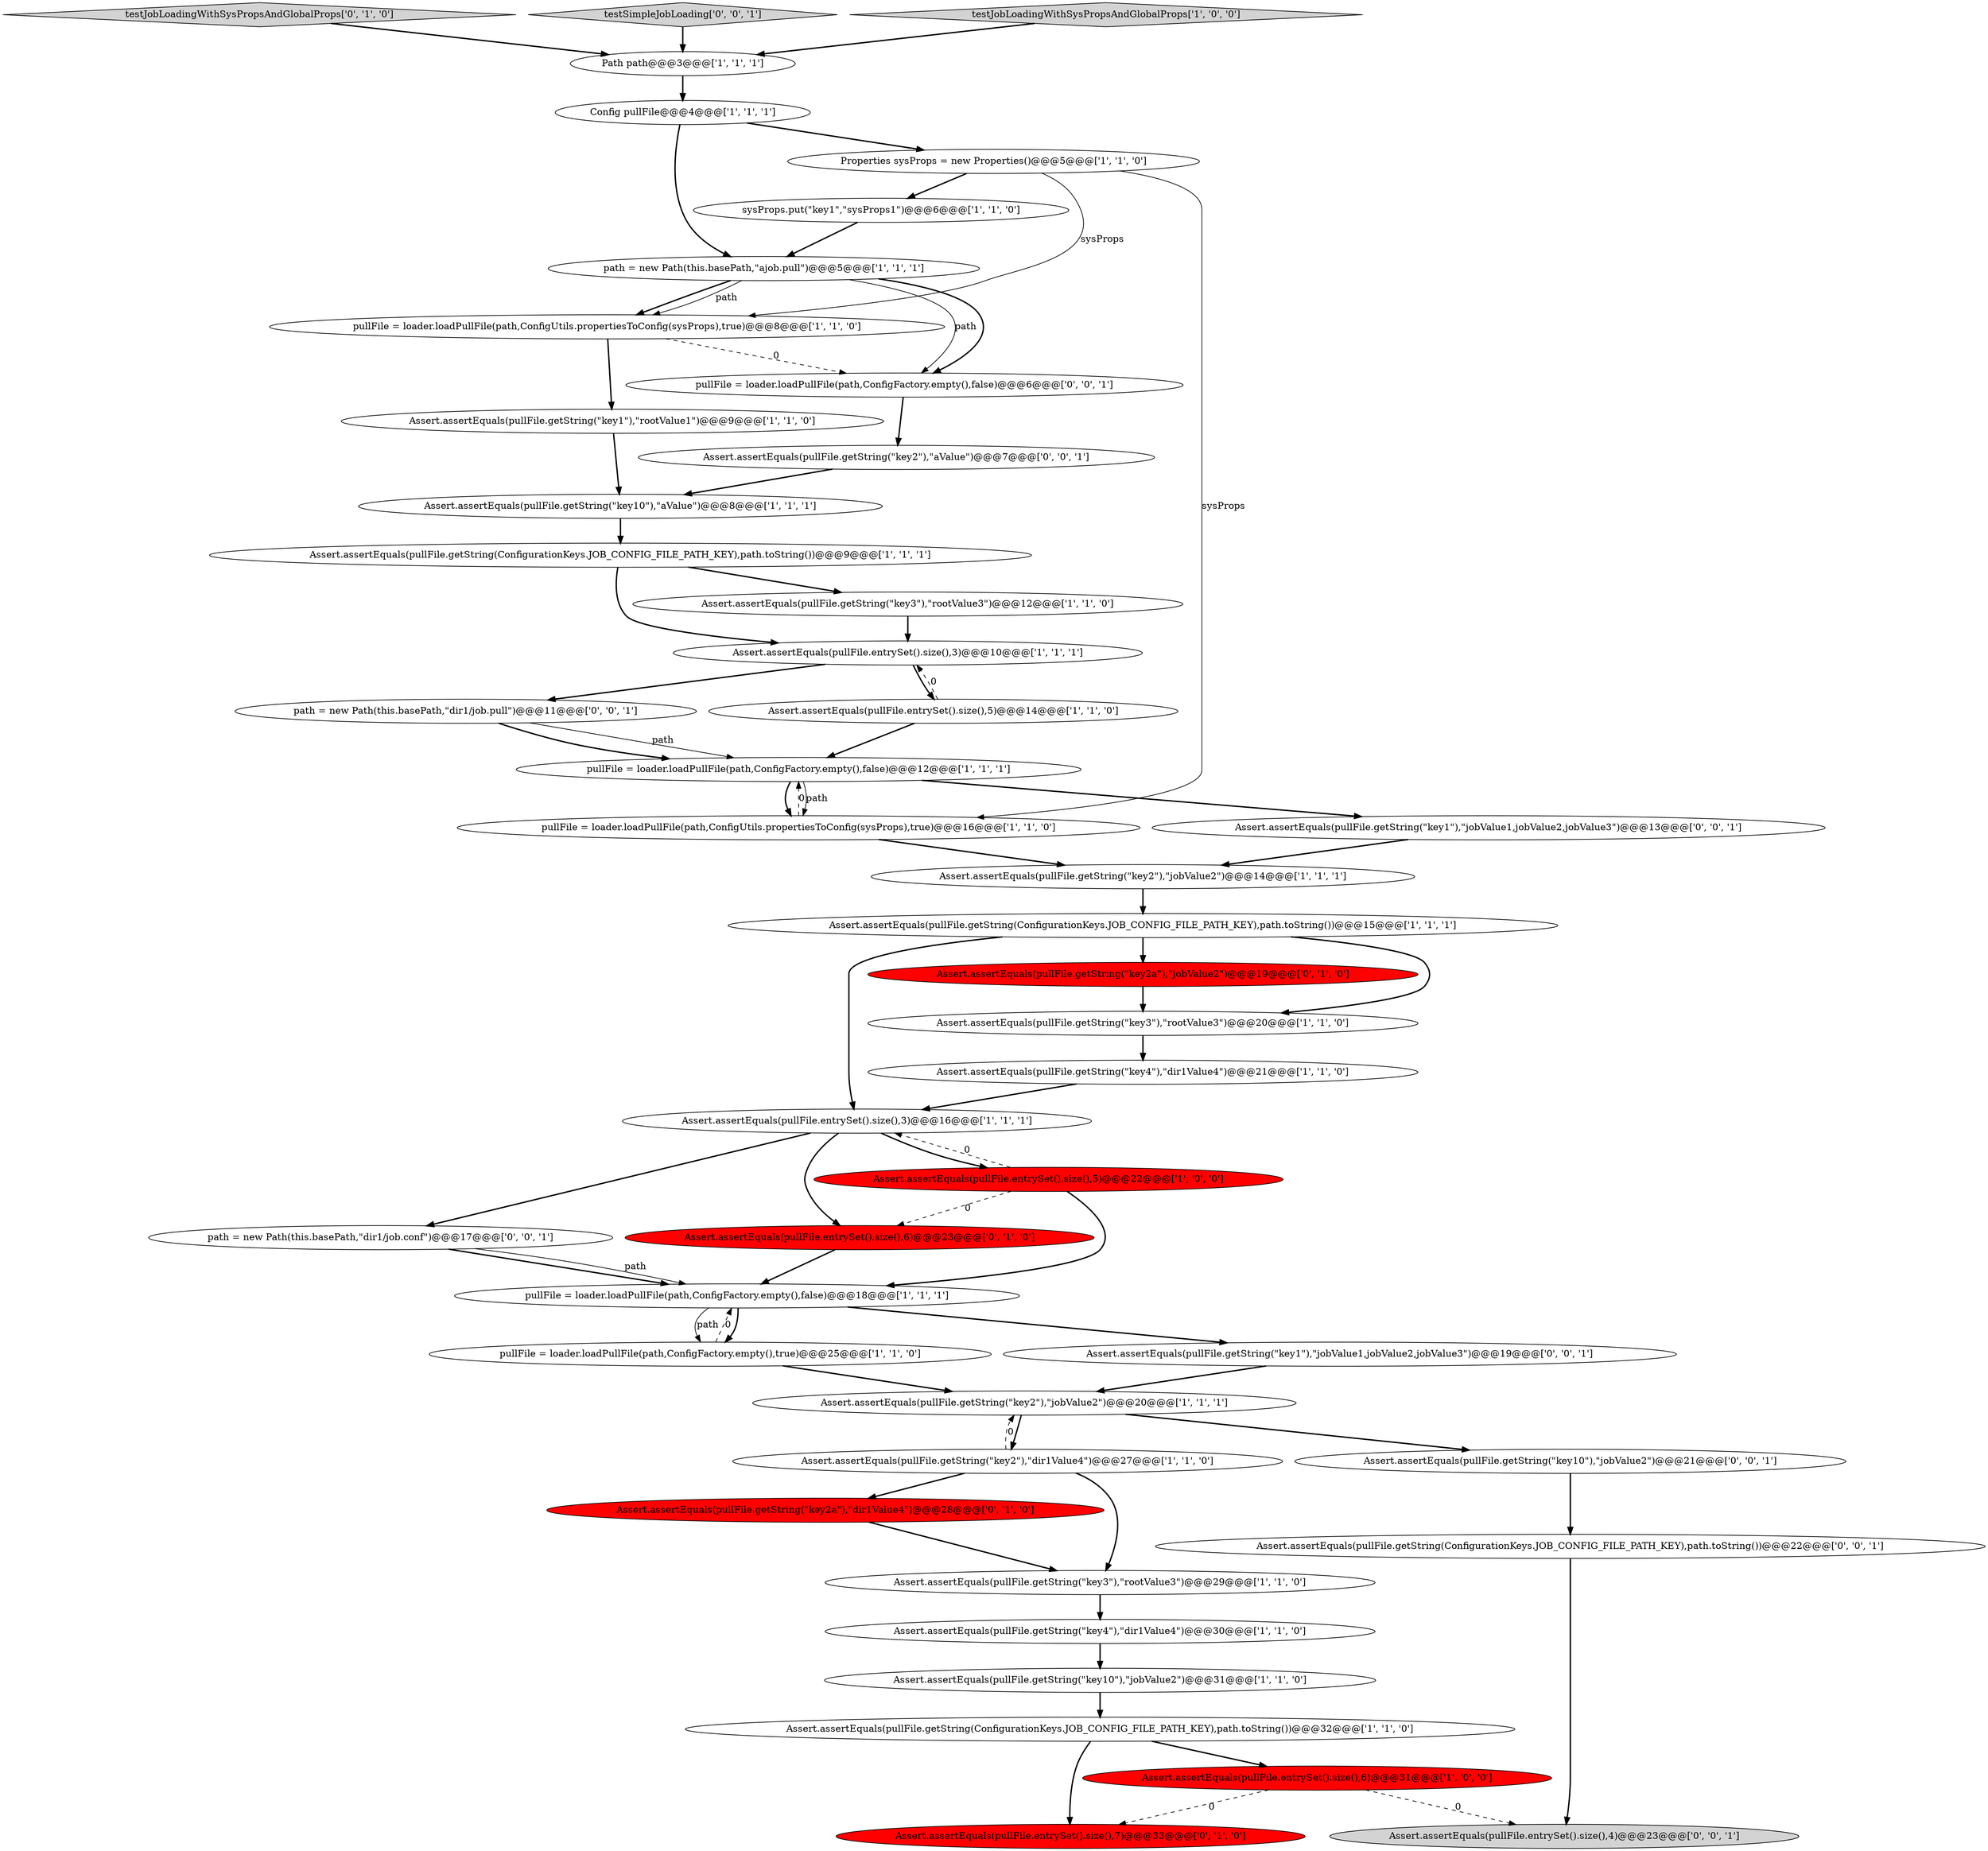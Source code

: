 digraph {
0 [style = filled, label = "pullFile = loader.loadPullFile(path,ConfigUtils.propertiesToConfig(sysProps),true)@@@8@@@['1', '1', '0']", fillcolor = white, shape = ellipse image = "AAA0AAABBB1BBB"];
23 [style = filled, label = "Assert.assertEquals(pullFile.getString(ConfigurationKeys.JOB_CONFIG_FILE_PATH_KEY),path.toString())@@@15@@@['1', '1', '1']", fillcolor = white, shape = ellipse image = "AAA0AAABBB1BBB"];
22 [style = filled, label = "pullFile = loader.loadPullFile(path,ConfigUtils.propertiesToConfig(sysProps),true)@@@16@@@['1', '1', '0']", fillcolor = white, shape = ellipse image = "AAA0AAABBB1BBB"];
17 [style = filled, label = "Assert.assertEquals(pullFile.entrySet().size(),3)@@@16@@@['1', '1', '1']", fillcolor = white, shape = ellipse image = "AAA0AAABBB1BBB"];
30 [style = filled, label = "testJobLoadingWithSysPropsAndGlobalProps['0', '1', '0']", fillcolor = lightgray, shape = diamond image = "AAA0AAABBB2BBB"];
21 [style = filled, label = "Path path@@@3@@@['1', '1', '1']", fillcolor = white, shape = ellipse image = "AAA0AAABBB1BBB"];
13 [style = filled, label = "Assert.assertEquals(pullFile.getString(\"key2\"),\"jobValue2\")@@@20@@@['1', '1', '1']", fillcolor = white, shape = ellipse image = "AAA0AAABBB1BBB"];
34 [style = filled, label = "Assert.assertEquals(pullFile.getString(\"key2a\"),\"jobValue2\")@@@19@@@['0', '1', '0']", fillcolor = red, shape = ellipse image = "AAA1AAABBB2BBB"];
6 [style = filled, label = "pullFile = loader.loadPullFile(path,ConfigFactory.empty(),true)@@@25@@@['1', '1', '0']", fillcolor = white, shape = ellipse image = "AAA0AAABBB1BBB"];
18 [style = filled, label = "sysProps.put(\"key1\",\"sysProps1\")@@@6@@@['1', '1', '0']", fillcolor = white, shape = ellipse image = "AAA0AAABBB1BBB"];
32 [style = filled, label = "Assert.assertEquals(pullFile.entrySet().size(),7)@@@33@@@['0', '1', '0']", fillcolor = red, shape = ellipse image = "AAA1AAABBB2BBB"];
29 [style = filled, label = "Assert.assertEquals(pullFile.entrySet().size(),6)@@@31@@@['1', '0', '0']", fillcolor = red, shape = ellipse image = "AAA1AAABBB1BBB"];
43 [style = filled, label = "pullFile = loader.loadPullFile(path,ConfigFactory.empty(),false)@@@6@@@['0', '0', '1']", fillcolor = white, shape = ellipse image = "AAA0AAABBB3BBB"];
8 [style = filled, label = "pullFile = loader.loadPullFile(path,ConfigFactory.empty(),false)@@@18@@@['1', '1', '1']", fillcolor = white, shape = ellipse image = "AAA0AAABBB1BBB"];
41 [style = filled, label = "path = new Path(this.basePath,\"dir1/job.conf\")@@@17@@@['0', '0', '1']", fillcolor = white, shape = ellipse image = "AAA0AAABBB3BBB"];
44 [style = filled, label = "Assert.assertEquals(pullFile.getString(\"key10\"),\"jobValue2\")@@@21@@@['0', '0', '1']", fillcolor = white, shape = ellipse image = "AAA0AAABBB3BBB"];
40 [style = filled, label = "Assert.assertEquals(pullFile.getString(\"key2\"),\"aValue\")@@@7@@@['0', '0', '1']", fillcolor = white, shape = ellipse image = "AAA0AAABBB3BBB"];
12 [style = filled, label = "Assert.assertEquals(pullFile.entrySet().size(),3)@@@10@@@['1', '1', '1']", fillcolor = white, shape = ellipse image = "AAA0AAABBB1BBB"];
1 [style = filled, label = "Config pullFile@@@4@@@['1', '1', '1']", fillcolor = white, shape = ellipse image = "AAA0AAABBB1BBB"];
19 [style = filled, label = "Assert.assertEquals(pullFile.getString(\"key10\"),\"aValue\")@@@8@@@['1', '1', '1']", fillcolor = white, shape = ellipse image = "AAA0AAABBB1BBB"];
33 [style = filled, label = "Assert.assertEquals(pullFile.entrySet().size(),6)@@@23@@@['0', '1', '0']", fillcolor = red, shape = ellipse image = "AAA1AAABBB2BBB"];
31 [style = filled, label = "Assert.assertEquals(pullFile.getString(\"key2a\"),\"dir1Value4\")@@@28@@@['0', '1', '0']", fillcolor = red, shape = ellipse image = "AAA1AAABBB2BBB"];
38 [style = filled, label = "Assert.assertEquals(pullFile.getString(ConfigurationKeys.JOB_CONFIG_FILE_PATH_KEY),path.toString())@@@22@@@['0', '0', '1']", fillcolor = white, shape = ellipse image = "AAA0AAABBB3BBB"];
3 [style = filled, label = "Assert.assertEquals(pullFile.getString(\"key10\"),\"jobValue2\")@@@31@@@['1', '1', '0']", fillcolor = white, shape = ellipse image = "AAA0AAABBB1BBB"];
11 [style = filled, label = "Assert.assertEquals(pullFile.entrySet().size(),5)@@@22@@@['1', '0', '0']", fillcolor = red, shape = ellipse image = "AAA1AAABBB1BBB"];
24 [style = filled, label = "Assert.assertEquals(pullFile.getString(\"key2\"),\"dir1Value4\")@@@27@@@['1', '1', '0']", fillcolor = white, shape = ellipse image = "AAA0AAABBB1BBB"];
7 [style = filled, label = "Assert.assertEquals(pullFile.getString(\"key4\"),\"dir1Value4\")@@@30@@@['1', '1', '0']", fillcolor = white, shape = ellipse image = "AAA0AAABBB1BBB"];
14 [style = filled, label = "Assert.assertEquals(pullFile.getString(\"key3\"),\"rootValue3\")@@@20@@@['1', '1', '0']", fillcolor = white, shape = ellipse image = "AAA0AAABBB1BBB"];
25 [style = filled, label = "Assert.assertEquals(pullFile.getString(\"key2\"),\"jobValue2\")@@@14@@@['1', '1', '1']", fillcolor = white, shape = ellipse image = "AAA0AAABBB1BBB"];
28 [style = filled, label = "Assert.assertEquals(pullFile.getString(ConfigurationKeys.JOB_CONFIG_FILE_PATH_KEY),path.toString())@@@9@@@['1', '1', '1']", fillcolor = white, shape = ellipse image = "AAA0AAABBB1BBB"];
37 [style = filled, label = "testSimpleJobLoading['0', '0', '1']", fillcolor = lightgray, shape = diamond image = "AAA0AAABBB3BBB"];
16 [style = filled, label = "path = new Path(this.basePath,\"ajob.pull\")@@@5@@@['1', '1', '1']", fillcolor = white, shape = ellipse image = "AAA0AAABBB1BBB"];
20 [style = filled, label = "Assert.assertEquals(pullFile.getString(\"key1\"),\"rootValue1\")@@@9@@@['1', '1', '0']", fillcolor = white, shape = ellipse image = "AAA0AAABBB1BBB"];
36 [style = filled, label = "Assert.assertEquals(pullFile.entrySet().size(),4)@@@23@@@['0', '0', '1']", fillcolor = lightgray, shape = ellipse image = "AAA0AAABBB3BBB"];
2 [style = filled, label = "Assert.assertEquals(pullFile.getString(\"key4\"),\"dir1Value4\")@@@21@@@['1', '1', '0']", fillcolor = white, shape = ellipse image = "AAA0AAABBB1BBB"];
9 [style = filled, label = "Assert.assertEquals(pullFile.getString(ConfigurationKeys.JOB_CONFIG_FILE_PATH_KEY),path.toString())@@@32@@@['1', '1', '0']", fillcolor = white, shape = ellipse image = "AAA0AAABBB1BBB"];
4 [style = filled, label = "Assert.assertEquals(pullFile.getString(\"key3\"),\"rootValue3\")@@@12@@@['1', '1', '0']", fillcolor = white, shape = ellipse image = "AAA0AAABBB1BBB"];
39 [style = filled, label = "path = new Path(this.basePath,\"dir1/job.pull\")@@@11@@@['0', '0', '1']", fillcolor = white, shape = ellipse image = "AAA0AAABBB3BBB"];
5 [style = filled, label = "Assert.assertEquals(pullFile.entrySet().size(),5)@@@14@@@['1', '1', '0']", fillcolor = white, shape = ellipse image = "AAA0AAABBB1BBB"];
42 [style = filled, label = "Assert.assertEquals(pullFile.getString(\"key1\"),\"jobValue1,jobValue2,jobValue3\")@@@19@@@['0', '0', '1']", fillcolor = white, shape = ellipse image = "AAA0AAABBB3BBB"];
10 [style = filled, label = "Assert.assertEquals(pullFile.getString(\"key3\"),\"rootValue3\")@@@29@@@['1', '1', '0']", fillcolor = white, shape = ellipse image = "AAA0AAABBB1BBB"];
26 [style = filled, label = "pullFile = loader.loadPullFile(path,ConfigFactory.empty(),false)@@@12@@@['1', '1', '1']", fillcolor = white, shape = ellipse image = "AAA0AAABBB1BBB"];
27 [style = filled, label = "testJobLoadingWithSysPropsAndGlobalProps['1', '0', '0']", fillcolor = lightgray, shape = diamond image = "AAA0AAABBB1BBB"];
35 [style = filled, label = "Assert.assertEquals(pullFile.getString(\"key1\"),\"jobValue1,jobValue2,jobValue3\")@@@13@@@['0', '0', '1']", fillcolor = white, shape = ellipse image = "AAA0AAABBB3BBB"];
15 [style = filled, label = "Properties sysProps = new Properties()@@@5@@@['1', '1', '0']", fillcolor = white, shape = ellipse image = "AAA0AAABBB1BBB"];
2->17 [style = bold, label=""];
24->10 [style = bold, label=""];
22->25 [style = bold, label=""];
16->0 [style = bold, label=""];
42->13 [style = bold, label=""];
5->12 [style = dashed, label="0"];
6->8 [style = dashed, label="0"];
29->36 [style = dashed, label="0"];
13->24 [style = bold, label=""];
12->5 [style = bold, label=""];
29->32 [style = dashed, label="0"];
25->23 [style = bold, label=""];
11->33 [style = dashed, label="0"];
41->8 [style = bold, label=""];
1->15 [style = bold, label=""];
17->41 [style = bold, label=""];
13->44 [style = bold, label=""];
9->32 [style = bold, label=""];
37->21 [style = bold, label=""];
41->8 [style = solid, label="path"];
5->26 [style = bold, label=""];
40->19 [style = bold, label=""];
38->36 [style = bold, label=""];
16->43 [style = solid, label="path"];
8->6 [style = bold, label=""];
17->33 [style = bold, label=""];
15->22 [style = solid, label="sysProps"];
0->43 [style = dashed, label="0"];
11->17 [style = dashed, label="0"];
28->12 [style = bold, label=""];
15->18 [style = bold, label=""];
10->7 [style = bold, label=""];
26->22 [style = solid, label="path"];
39->26 [style = bold, label=""];
7->3 [style = bold, label=""];
26->22 [style = bold, label=""];
44->38 [style = bold, label=""];
35->25 [style = bold, label=""];
23->14 [style = bold, label=""];
3->9 [style = bold, label=""];
43->40 [style = bold, label=""];
30->21 [style = bold, label=""];
8->42 [style = bold, label=""];
15->0 [style = solid, label="sysProps"];
24->31 [style = bold, label=""];
31->10 [style = bold, label=""];
1->16 [style = bold, label=""];
6->13 [style = bold, label=""];
21->1 [style = bold, label=""];
26->35 [style = bold, label=""];
16->43 [style = bold, label=""];
23->34 [style = bold, label=""];
4->12 [style = bold, label=""];
24->13 [style = dashed, label="0"];
11->8 [style = bold, label=""];
23->17 [style = bold, label=""];
0->20 [style = bold, label=""];
8->6 [style = solid, label="path"];
14->2 [style = bold, label=""];
34->14 [style = bold, label=""];
22->26 [style = dashed, label="0"];
19->28 [style = bold, label=""];
12->39 [style = bold, label=""];
20->19 [style = bold, label=""];
16->0 [style = solid, label="path"];
9->29 [style = bold, label=""];
27->21 [style = bold, label=""];
33->8 [style = bold, label=""];
39->26 [style = solid, label="path"];
28->4 [style = bold, label=""];
17->11 [style = bold, label=""];
18->16 [style = bold, label=""];
}
